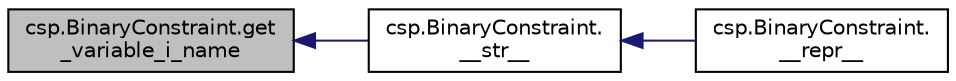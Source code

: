 digraph "csp.BinaryConstraint.get_variable_i_name"
{
  edge [fontname="Helvetica",fontsize="10",labelfontname="Helvetica",labelfontsize="10"];
  node [fontname="Helvetica",fontsize="10",shape=record];
  rankdir="LR";
  Node1 [label="csp.BinaryConstraint.get\l_variable_i_name",height=0.2,width=0.4,color="black", fillcolor="grey75", style="filled", fontcolor="black"];
  Node1 -> Node2 [dir="back",color="midnightblue",fontsize="10",style="solid",fontname="Helvetica"];
  Node2 [label="csp.BinaryConstraint.\l__str__",height=0.2,width=0.4,color="black", fillcolor="white", style="filled",URL="$classcsp_1_1_binary_constraint.html#ad3ab0eb66415031545a6898c0110fdc6"];
  Node2 -> Node3 [dir="back",color="midnightblue",fontsize="10",style="solid",fontname="Helvetica"];
  Node3 [label="csp.BinaryConstraint.\l__repr__",height=0.2,width=0.4,color="black", fillcolor="white", style="filled",URL="$classcsp_1_1_binary_constraint.html#abd1037cf01a9cb0f6bbf24296045f19e"];
}

